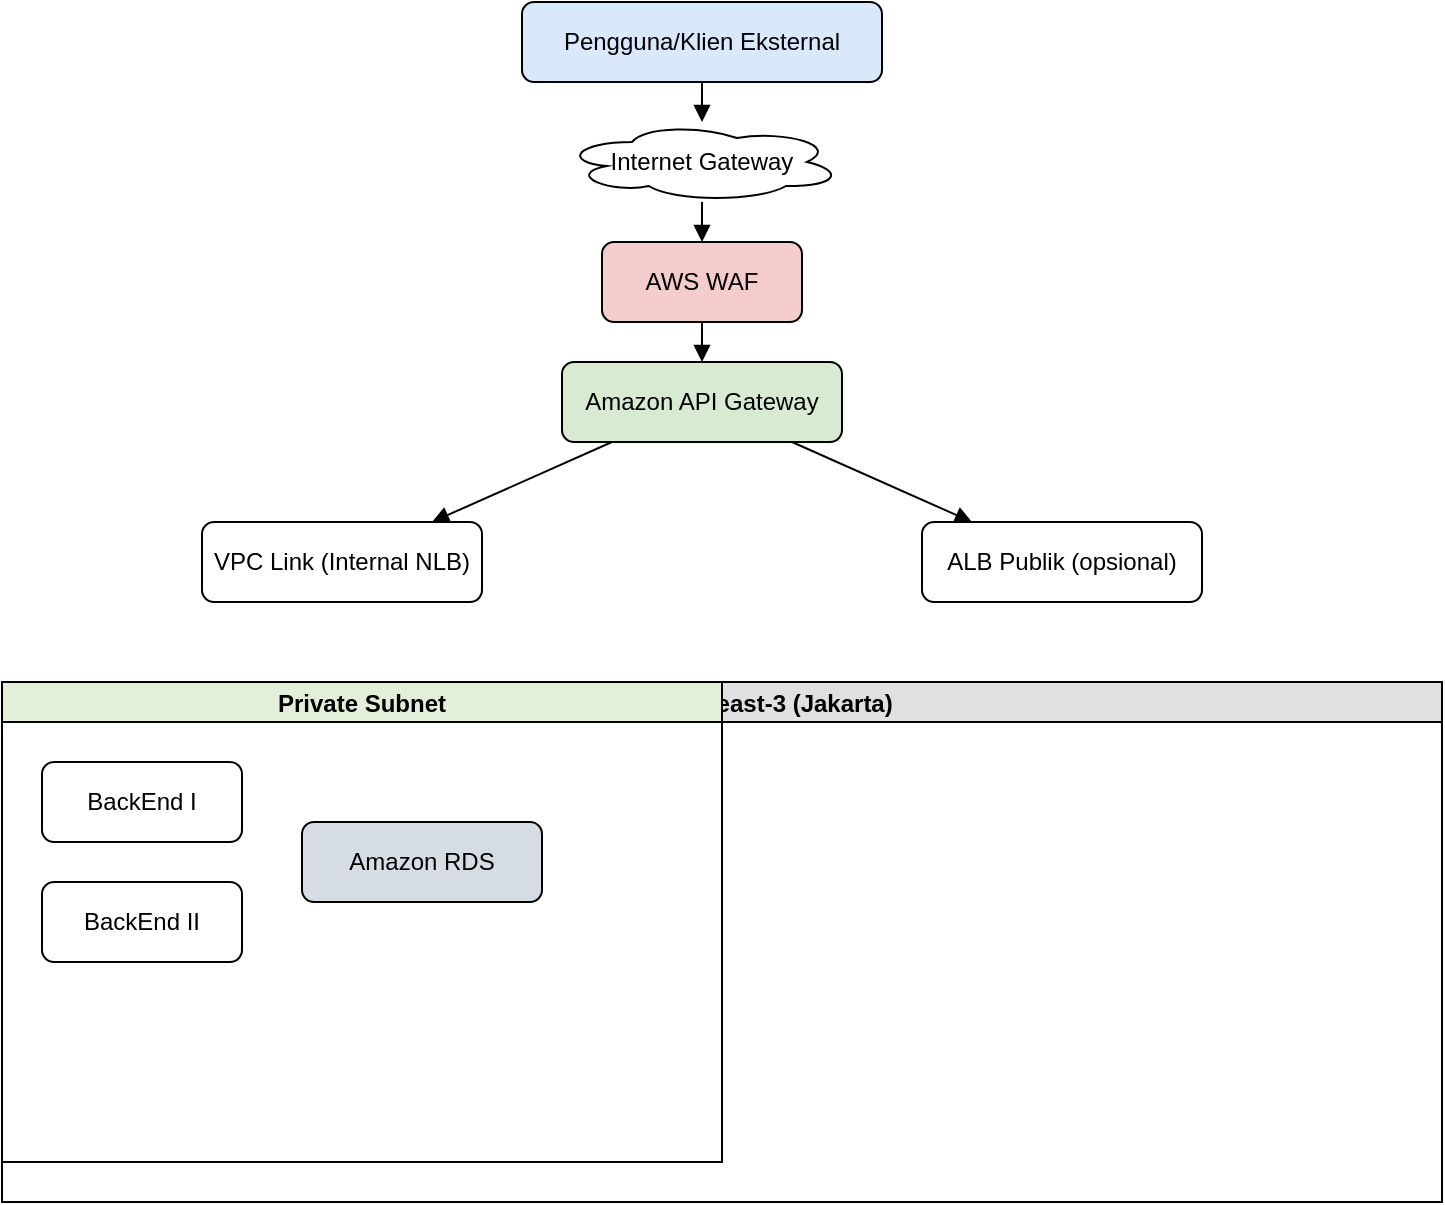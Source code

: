 
<mxfile>
  <diagram name="AWS Architecture" id="diagram-1">
    <mxGraphModel dx="1422" dy="796" grid="1" gridSize="10" guides="1" tooltips="1" connect="1" arrows="1" fold="1" page="1" pageScale="1" pageWidth="827" pageHeight="1169" math="0" shadow="0">
      <root>
        <mxCell id="0"/>
        <mxCell id="1" parent="0"/>

        <!-- Pengguna -->
        <mxCell id="2" value="Pengguna/Klien Eksternal" style="rounded=1;whiteSpace=wrap;html=1;fillColor=#dae8fc;" vertex="1" parent="1">
          <mxGeometry x="400" y="20" width="180" height="40" as="geometry"/>
        </mxCell>

        <!-- Internet Gateway -->
        <mxCell id="3" value="Internet Gateway" style="shape=cloud;whiteSpace=wrap;html=1;" vertex="1" parent="1">
          <mxGeometry x="420" y="80" width="140" height="40" as="geometry"/>
        </mxCell>
        <mxCell id="4" style="endArrow=block;html=1;" edge="1" parent="1" source="2" target="3">
          <mxGeometry relative="1" as="geometry"/>
        </mxCell>

        <!-- WAF -->
        <mxCell id="5" value="AWS WAF" style="rounded=1;whiteSpace=wrap;html=1;fillColor=#f4cccc;" vertex="1" parent="1">
          <mxGeometry x="440" y="140" width="100" height="40" as="geometry"/>
        </mxCell>
        <mxCell id="6" style="endArrow=block;html=1;" edge="1" parent="1" source="3" target="5">
          <mxGeometry relative="1" as="geometry"/>
        </mxCell>

        <!-- API Gateway -->
        <mxCell id="7" value="Amazon API Gateway" style="rounded=1;whiteSpace=wrap;html=1;fillColor=#d9ead3;" vertex="1" parent="1">
          <mxGeometry x="420" y="200" width="140" height="40" as="geometry"/>
        </mxCell>
        <mxCell id="8" style="endArrow=block;html=1;" edge="1" parent="1" source="5" target="7">
          <mxGeometry relative="1" as="geometry"/>
        </mxCell>

        <!-- VPC Link Branch -->
        <mxCell id="9" value="VPC Link
(Internal NLB)" style="rounded=1;whiteSpace=wrap;html=1;" vertex="1" parent="1">
          <mxGeometry x="240" y="280" width="140" height="40" as="geometry"/>
        </mxCell>
        <mxCell id="10" style="endArrow=block;html=1;" edge="1" parent="1" source="7" target="9">
          <mxGeometry relative="1" as="geometry">
            <mxPoint x="310" y="240" as="targetPoint"/>
          </mxGeometry>
        </mxCell>

        <!-- ALB Publik Branch -->
        <mxCell id="11" value="ALB Publik
(opsional)" style="rounded=1;whiteSpace=wrap;html=1;" vertex="1" parent="1">
          <mxGeometry x="600" y="280" width="140" height="40" as="geometry"/>
        </mxCell>
        <mxCell id="12" style="endArrow=block;html=1;" edge="1" parent="1" source="7" target="11">
          <mxGeometry relative="1" as="geometry"/>
        </mxCell>

        <!-- VPC Box -->
        <mxCell id="13" value="VPC: ap-southeast-3 (Jakarta)" style="swimlane;childLayout=stackLayout;horizontal=1;startSize=20;fillColor=#e0e0e0;" vertex="1" parent="1">
          <mxGeometry x="140" y="360" width="720" height="260" as="geometry"/>
        </mxCell>

        <!-- Private Subnet -->
        <mxCell id="14" value="Private Subnet" style="swimlane;fillColor=#e2f0d9;startSize=20;" vertex="1" parent="13">
          <mxGeometry width="360" height="240" as="geometry"/>
        </mxCell>

        <!-- BackEnd I -->
        <mxCell id="15" value="BackEnd I" style="rounded=1;whiteSpace=wrap;html=1;" vertex="1" parent="14">
          <mxGeometry x="20" y="40" width="100" height="40" as="geometry"/>
        </mxCell>

        <!-- BackEnd II -->
        <mxCell id="16" value="BackEnd II" style="rounded=1;whiteSpace=wrap;html=1;" vertex="1" parent="14">
          <mxGeometry x="20" y="100" width="100" height="40" as="geometry"/>
        </mxCell>

        <!-- RDS -->
        <mxCell id="17" value="Amazon RDS" style="rounded=1;whiteSpace=wrap;html=1;fillColor=#d6dce4;" vertex="1" parent="14">
          <mxGeometry x="150" y="70" width="120" height="40" as="geometry"/>
        </mxCell>
      </root>
    </mxGraphModel>
  </diagram>
</mxfile>

